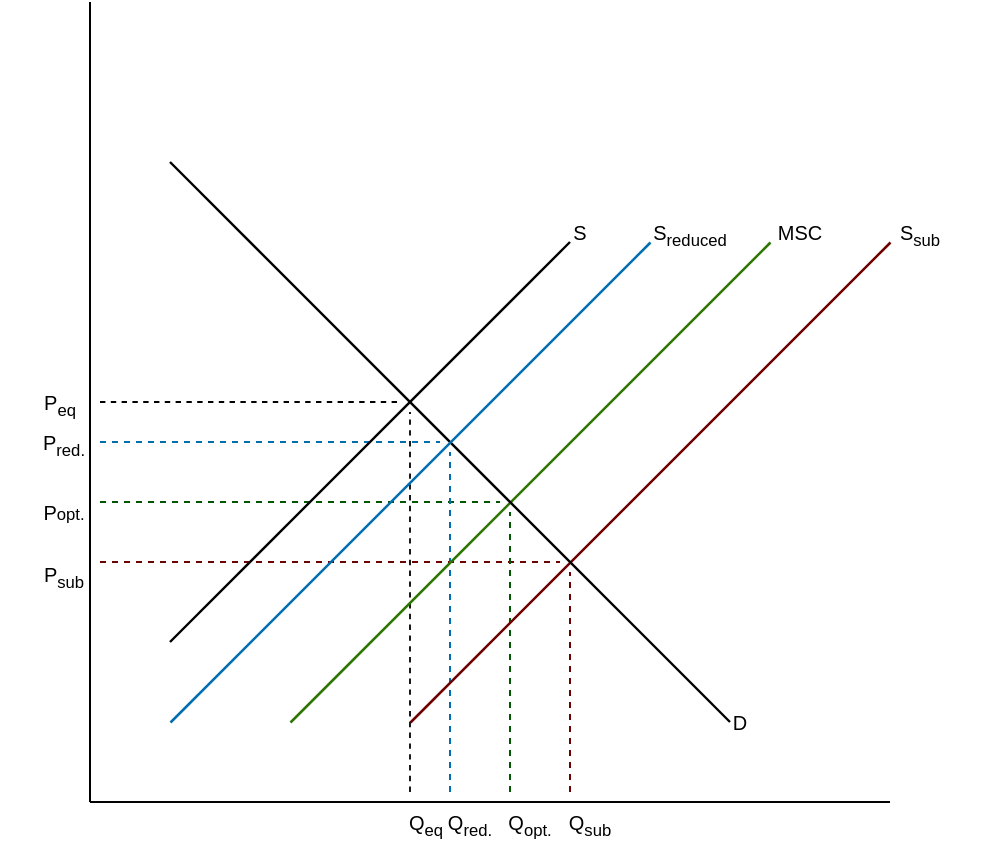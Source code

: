 <mxfile version="21.3.4" type="github">
  <diagram name="Lapa-1" id="0tAawHoIQ-3D4uflLc4p">
    <mxGraphModel dx="840" dy="495" grid="1" gridSize="5" guides="1" tooltips="1" connect="1" arrows="1" fold="1" page="1" pageScale="1" pageWidth="827" pageHeight="1169" math="0" shadow="0">
      <root>
        <mxCell id="0" />
        <mxCell id="1" parent="0" />
        <mxCell id="Ec4Kk9tGsHe_SyH8bvyB-28" value="" style="endArrow=none;dashed=1;html=1;rounded=0;strokeWidth=0.9;" edge="1" parent="1">
          <mxGeometry width="50" height="50" relative="1" as="geometry">
            <mxPoint x="440" y="435" as="sourcePoint" />
            <mxPoint x="440" y="245" as="targetPoint" />
          </mxGeometry>
        </mxCell>
        <mxCell id="Ec4Kk9tGsHe_SyH8bvyB-2" value="" style="endArrow=none;html=1;rounded=0;" edge="1" parent="1">
          <mxGeometry width="50" height="50" relative="1" as="geometry">
            <mxPoint x="280" y="440" as="sourcePoint" />
            <mxPoint x="280" y="40" as="targetPoint" />
          </mxGeometry>
        </mxCell>
        <mxCell id="Ec4Kk9tGsHe_SyH8bvyB-7" value="" style="endArrow=none;html=1;rounded=0;" edge="1" parent="1">
          <mxGeometry width="50" height="50" relative="1" as="geometry">
            <mxPoint x="680" y="440" as="sourcePoint" />
            <mxPoint x="280" y="440" as="targetPoint" />
          </mxGeometry>
        </mxCell>
        <mxCell id="Ec4Kk9tGsHe_SyH8bvyB-13" value="&lt;font style=&quot;font-size: 10px;&quot;&gt;S&lt;/font&gt;" style="text;html=1;strokeColor=none;fillColor=none;align=center;verticalAlign=middle;whiteSpace=wrap;rounded=0;" vertex="1" parent="1">
          <mxGeometry x="495" y="140" width="60" height="30" as="geometry" />
        </mxCell>
        <mxCell id="Ec4Kk9tGsHe_SyH8bvyB-15" value="&lt;font style=&quot;font-size: 10px;&quot;&gt;S&lt;sub&gt;reduced&lt;/sub&gt;&lt;/font&gt;" style="text;html=1;strokeColor=none;fillColor=none;align=center;verticalAlign=middle;whiteSpace=wrap;rounded=0;" vertex="1" parent="1">
          <mxGeometry x="550" y="140" width="60" height="30" as="geometry" />
        </mxCell>
        <mxCell id="Ec4Kk9tGsHe_SyH8bvyB-16" value="&lt;font style=&quot;font-size: 10px;&quot;&gt;MSC&lt;/font&gt;" style="text;html=1;strokeColor=none;fillColor=none;align=center;verticalAlign=middle;whiteSpace=wrap;rounded=0;" vertex="1" parent="1">
          <mxGeometry x="605" y="140" width="60" height="30" as="geometry" />
        </mxCell>
        <mxCell id="Ec4Kk9tGsHe_SyH8bvyB-17" value="&lt;font style=&quot;font-size: 10px;&quot;&gt;S&lt;sub&gt;sub&lt;br&gt;&lt;/sub&gt;&lt;/font&gt;" style="text;html=1;strokeColor=none;fillColor=none;align=center;verticalAlign=middle;whiteSpace=wrap;rounded=0;" vertex="1" parent="1">
          <mxGeometry x="665" y="140" width="60" height="30" as="geometry" />
        </mxCell>
        <mxCell id="Ec4Kk9tGsHe_SyH8bvyB-18" value="&lt;font style=&quot;font-size: 10px;&quot;&gt;D&lt;/font&gt;" style="text;html=1;strokeColor=none;fillColor=none;align=center;verticalAlign=middle;whiteSpace=wrap;rounded=0;" vertex="1" parent="1">
          <mxGeometry x="575" y="385" width="60" height="30" as="geometry" />
        </mxCell>
        <mxCell id="Ec4Kk9tGsHe_SyH8bvyB-20" value="" style="endArrow=none;dashed=1;html=1;rounded=0;fillColor=#008a00;strokeColor=#005700;" edge="1" parent="1">
          <mxGeometry width="50" height="50" relative="1" as="geometry">
            <mxPoint x="285" y="290" as="sourcePoint" />
            <mxPoint x="485" y="290" as="targetPoint" />
          </mxGeometry>
        </mxCell>
        <mxCell id="Ec4Kk9tGsHe_SyH8bvyB-22" value="" style="endArrow=none;dashed=1;html=1;rounded=0;fillColor=#a20025;strokeColor=#6F0000;" edge="1" parent="1">
          <mxGeometry width="50" height="50" relative="1" as="geometry">
            <mxPoint x="285" y="320" as="sourcePoint" />
            <mxPoint x="515" y="320" as="targetPoint" />
          </mxGeometry>
        </mxCell>
        <mxCell id="Ec4Kk9tGsHe_SyH8bvyB-24" value="" style="endArrow=none;dashed=1;html=1;rounded=0;strokeWidth=0.9;" edge="1" parent="1">
          <mxGeometry width="50" height="50" relative="1" as="geometry">
            <mxPoint x="285" y="240" as="sourcePoint" />
            <mxPoint x="435" y="240" as="targetPoint" />
          </mxGeometry>
        </mxCell>
        <mxCell id="Ec4Kk9tGsHe_SyH8bvyB-25" value="" style="endArrow=none;dashed=1;html=1;rounded=0;fillColor=#a20025;strokeColor=#6F0000;" edge="1" parent="1">
          <mxGeometry width="50" height="50" relative="1" as="geometry">
            <mxPoint x="520" y="435" as="sourcePoint" />
            <mxPoint x="520" y="325" as="targetPoint" />
          </mxGeometry>
        </mxCell>
        <mxCell id="Ec4Kk9tGsHe_SyH8bvyB-26" value="" style="endArrow=none;dashed=1;html=1;rounded=0;fillColor=#008a00;strokeColor=#005700;" edge="1" parent="1">
          <mxGeometry width="50" height="50" relative="1" as="geometry">
            <mxPoint x="490" y="435" as="sourcePoint" />
            <mxPoint x="490" y="295" as="targetPoint" />
          </mxGeometry>
        </mxCell>
        <mxCell id="Ec4Kk9tGsHe_SyH8bvyB-27" value="" style="endArrow=none;dashed=1;html=1;rounded=0;fillColor=#1ba1e2;strokeColor=#006EAF;" edge="1" parent="1">
          <mxGeometry width="50" height="50" relative="1" as="geometry">
            <mxPoint x="460" y="435" as="sourcePoint" />
            <mxPoint x="460" y="265" as="targetPoint" />
          </mxGeometry>
        </mxCell>
        <mxCell id="Ec4Kk9tGsHe_SyH8bvyB-23" value="" style="endArrow=none;dashed=1;html=1;rounded=0;fillColor=#1ba1e2;strokeColor=#006EAF;" edge="1" parent="1">
          <mxGeometry width="50" height="50" relative="1" as="geometry">
            <mxPoint x="285" y="260" as="sourcePoint" />
            <mxPoint x="455" y="260" as="targetPoint" />
          </mxGeometry>
        </mxCell>
        <mxCell id="Ec4Kk9tGsHe_SyH8bvyB-12" value="" style="endArrow=none;html=1;rounded=0;endSize=6;strokeWidth=1.2;" edge="1" parent="1">
          <mxGeometry width="50" height="50" relative="1" as="geometry">
            <mxPoint x="320" y="360" as="sourcePoint" />
            <mxPoint x="520" y="160" as="targetPoint" />
          </mxGeometry>
        </mxCell>
        <mxCell id="Ec4Kk9tGsHe_SyH8bvyB-10" value="" style="endArrow=none;html=1;rounded=0;fillColor=#60a917;strokeColor=#2D7600;endSize=6;strokeWidth=1.25;" edge="1" parent="1">
          <mxGeometry width="50" height="50" relative="1" as="geometry">
            <mxPoint x="380" y="400" as="sourcePoint" />
            <mxPoint x="620" y="160" as="targetPoint" />
          </mxGeometry>
        </mxCell>
        <mxCell id="Ec4Kk9tGsHe_SyH8bvyB-11" value="" style="endArrow=none;html=1;rounded=0;fillColor=#a20025;strokeColor=#6F0000;endSize=6;strokeWidth=1.25;" edge="1" parent="1">
          <mxGeometry width="50" height="50" relative="1" as="geometry">
            <mxPoint x="440" y="400" as="sourcePoint" />
            <mxPoint x="680" y="160" as="targetPoint" />
          </mxGeometry>
        </mxCell>
        <mxCell id="Ec4Kk9tGsHe_SyH8bvyB-9" value="" style="endArrow=none;html=1;rounded=0;endSize=6;strokeWidth=1.2;" edge="1" parent="1">
          <mxGeometry width="50" height="50" relative="1" as="geometry">
            <mxPoint x="320" y="120" as="sourcePoint" />
            <mxPoint x="600" y="400" as="targetPoint" />
          </mxGeometry>
        </mxCell>
        <mxCell id="Ec4Kk9tGsHe_SyH8bvyB-8" value="" style="endArrow=none;html=1;rounded=0;fillColor=#1ba1e2;strokeColor=#006EAF;endSize=6;strokeWidth=1.25;" edge="1" parent="1">
          <mxGeometry width="50" height="50" relative="1" as="geometry">
            <mxPoint x="320" y="400" as="sourcePoint" />
            <mxPoint x="560" y="160" as="targetPoint" />
          </mxGeometry>
        </mxCell>
        <mxCell id="Ec4Kk9tGsHe_SyH8bvyB-29" value="&lt;span style=&quot;font-size: 10px;&quot;&gt;Q&lt;sub&gt;sub&lt;/sub&gt;&lt;/span&gt;" style="text;html=1;strokeColor=none;fillColor=none;align=center;verticalAlign=middle;whiteSpace=wrap;rounded=0;" vertex="1" parent="1">
          <mxGeometry x="500" y="435" width="60" height="30" as="geometry" />
        </mxCell>
        <mxCell id="Ec4Kk9tGsHe_SyH8bvyB-30" value="&lt;span style=&quot;font-size: 10px;&quot;&gt;Q&lt;sub&gt;opt.&lt;/sub&gt;&lt;/span&gt;" style="text;html=1;strokeColor=none;fillColor=none;align=center;verticalAlign=middle;whiteSpace=wrap;rounded=0;" vertex="1" parent="1">
          <mxGeometry x="470" y="435" width="60" height="30" as="geometry" />
        </mxCell>
        <mxCell id="Ec4Kk9tGsHe_SyH8bvyB-31" value="&lt;span style=&quot;font-size: 10px;&quot;&gt;Q&lt;sub&gt;red.&lt;/sub&gt;&lt;/span&gt;" style="text;html=1;strokeColor=none;fillColor=none;align=center;verticalAlign=middle;whiteSpace=wrap;rounded=0;" vertex="1" parent="1">
          <mxGeometry x="440" y="435" width="60" height="30" as="geometry" />
        </mxCell>
        <mxCell id="Ec4Kk9tGsHe_SyH8bvyB-32" value="&lt;span style=&quot;font-size: 10px;&quot;&gt;Q&lt;sub&gt;eq&lt;/sub&gt;&lt;/span&gt;" style="text;html=1;strokeColor=none;fillColor=none;align=center;verticalAlign=middle;whiteSpace=wrap;rounded=0;" vertex="1" parent="1">
          <mxGeometry x="418" y="435" width="60" height="30" as="geometry" />
        </mxCell>
        <mxCell id="Ec4Kk9tGsHe_SyH8bvyB-33" value="&lt;span style=&quot;font-size: 10px;&quot;&gt;P&lt;sub&gt;sub&lt;/sub&gt;&lt;/span&gt;" style="text;html=1;strokeColor=none;fillColor=none;align=center;verticalAlign=middle;whiteSpace=wrap;rounded=0;" vertex="1" parent="1">
          <mxGeometry x="237" y="311" width="60" height="30" as="geometry" />
        </mxCell>
        <mxCell id="Ec4Kk9tGsHe_SyH8bvyB-34" value="&lt;span style=&quot;font-size: 10px;&quot;&gt;P&lt;/span&gt;&lt;span style=&quot;font-size: 8.333px;&quot;&gt;opt.&lt;/span&gt;" style="text;html=1;strokeColor=none;fillColor=none;align=center;verticalAlign=middle;whiteSpace=wrap;rounded=0;" vertex="1" parent="1">
          <mxGeometry x="237" y="280" width="60" height="30" as="geometry" />
        </mxCell>
        <mxCell id="Ec4Kk9tGsHe_SyH8bvyB-35" value="&lt;span style=&quot;font-size: 10px;&quot;&gt;P&lt;sub&gt;red.&lt;/sub&gt;&lt;/span&gt;" style="text;html=1;strokeColor=none;fillColor=none;align=center;verticalAlign=middle;whiteSpace=wrap;rounded=0;" vertex="1" parent="1">
          <mxGeometry x="237" y="245" width="60" height="30" as="geometry" />
        </mxCell>
        <mxCell id="Ec4Kk9tGsHe_SyH8bvyB-36" value="&lt;span style=&quot;font-size: 10px;&quot;&gt;P&lt;sub&gt;eq&lt;/sub&gt;&lt;/span&gt;" style="text;html=1;strokeColor=none;fillColor=none;align=center;verticalAlign=middle;whiteSpace=wrap;rounded=0;" vertex="1" parent="1">
          <mxGeometry x="235" y="225" width="60" height="30" as="geometry" />
        </mxCell>
      </root>
    </mxGraphModel>
  </diagram>
</mxfile>
